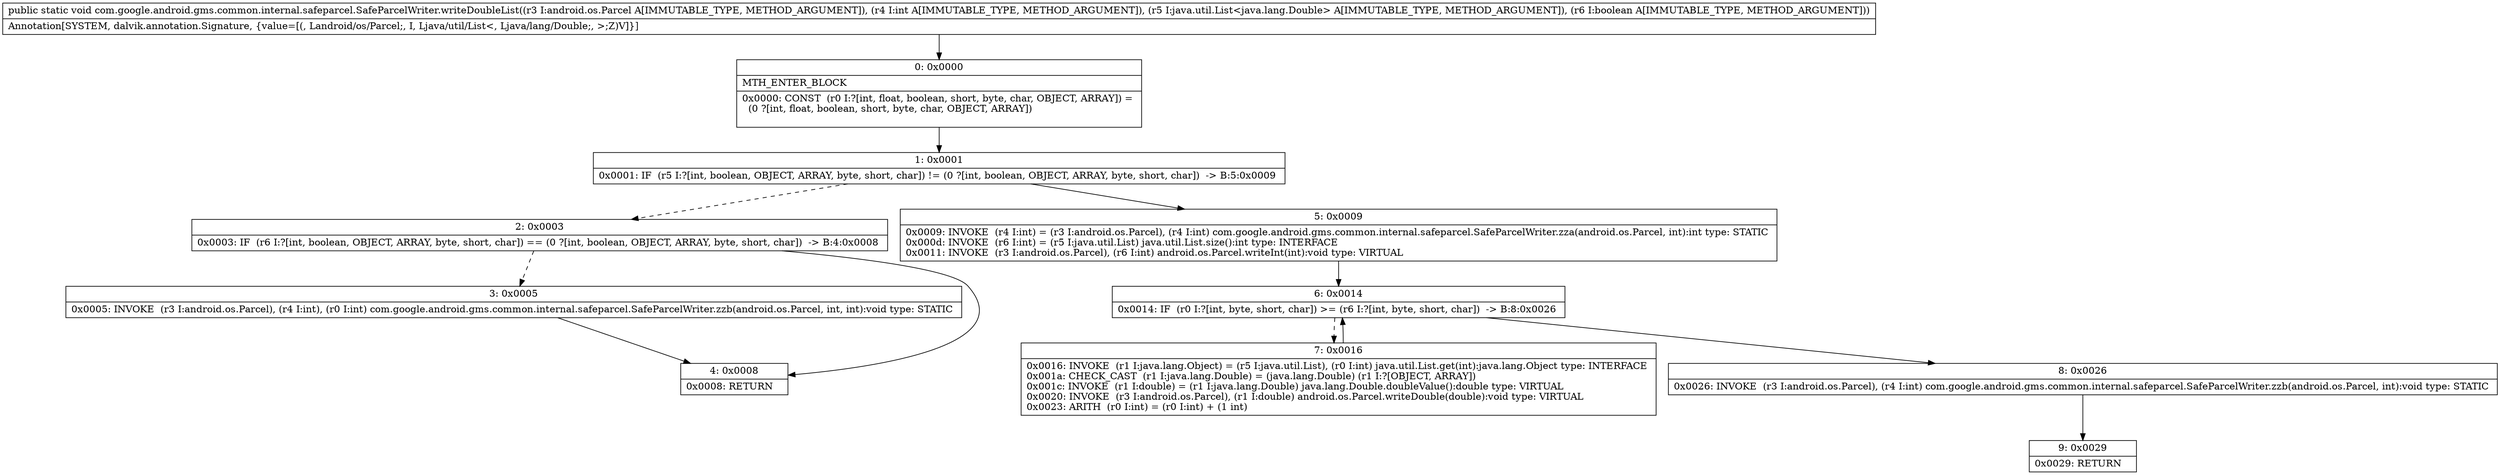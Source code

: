 digraph "CFG forcom.google.android.gms.common.internal.safeparcel.SafeParcelWriter.writeDoubleList(Landroid\/os\/Parcel;ILjava\/util\/List;Z)V" {
Node_0 [shape=record,label="{0\:\ 0x0000|MTH_ENTER_BLOCK\l|0x0000: CONST  (r0 I:?[int, float, boolean, short, byte, char, OBJECT, ARRAY]) = \l  (0 ?[int, float, boolean, short, byte, char, OBJECT, ARRAY])\l \l}"];
Node_1 [shape=record,label="{1\:\ 0x0001|0x0001: IF  (r5 I:?[int, boolean, OBJECT, ARRAY, byte, short, char]) != (0 ?[int, boolean, OBJECT, ARRAY, byte, short, char])  \-\> B:5:0x0009 \l}"];
Node_2 [shape=record,label="{2\:\ 0x0003|0x0003: IF  (r6 I:?[int, boolean, OBJECT, ARRAY, byte, short, char]) == (0 ?[int, boolean, OBJECT, ARRAY, byte, short, char])  \-\> B:4:0x0008 \l}"];
Node_3 [shape=record,label="{3\:\ 0x0005|0x0005: INVOKE  (r3 I:android.os.Parcel), (r4 I:int), (r0 I:int) com.google.android.gms.common.internal.safeparcel.SafeParcelWriter.zzb(android.os.Parcel, int, int):void type: STATIC \l}"];
Node_4 [shape=record,label="{4\:\ 0x0008|0x0008: RETURN   \l}"];
Node_5 [shape=record,label="{5\:\ 0x0009|0x0009: INVOKE  (r4 I:int) = (r3 I:android.os.Parcel), (r4 I:int) com.google.android.gms.common.internal.safeparcel.SafeParcelWriter.zza(android.os.Parcel, int):int type: STATIC \l0x000d: INVOKE  (r6 I:int) = (r5 I:java.util.List) java.util.List.size():int type: INTERFACE \l0x0011: INVOKE  (r3 I:android.os.Parcel), (r6 I:int) android.os.Parcel.writeInt(int):void type: VIRTUAL \l}"];
Node_6 [shape=record,label="{6\:\ 0x0014|0x0014: IF  (r0 I:?[int, byte, short, char]) \>= (r6 I:?[int, byte, short, char])  \-\> B:8:0x0026 \l}"];
Node_7 [shape=record,label="{7\:\ 0x0016|0x0016: INVOKE  (r1 I:java.lang.Object) = (r5 I:java.util.List), (r0 I:int) java.util.List.get(int):java.lang.Object type: INTERFACE \l0x001a: CHECK_CAST  (r1 I:java.lang.Double) = (java.lang.Double) (r1 I:?[OBJECT, ARRAY]) \l0x001c: INVOKE  (r1 I:double) = (r1 I:java.lang.Double) java.lang.Double.doubleValue():double type: VIRTUAL \l0x0020: INVOKE  (r3 I:android.os.Parcel), (r1 I:double) android.os.Parcel.writeDouble(double):void type: VIRTUAL \l0x0023: ARITH  (r0 I:int) = (r0 I:int) + (1 int) \l}"];
Node_8 [shape=record,label="{8\:\ 0x0026|0x0026: INVOKE  (r3 I:android.os.Parcel), (r4 I:int) com.google.android.gms.common.internal.safeparcel.SafeParcelWriter.zzb(android.os.Parcel, int):void type: STATIC \l}"];
Node_9 [shape=record,label="{9\:\ 0x0029|0x0029: RETURN   \l}"];
MethodNode[shape=record,label="{public static void com.google.android.gms.common.internal.safeparcel.SafeParcelWriter.writeDoubleList((r3 I:android.os.Parcel A[IMMUTABLE_TYPE, METHOD_ARGUMENT]), (r4 I:int A[IMMUTABLE_TYPE, METHOD_ARGUMENT]), (r5 I:java.util.List\<java.lang.Double\> A[IMMUTABLE_TYPE, METHOD_ARGUMENT]), (r6 I:boolean A[IMMUTABLE_TYPE, METHOD_ARGUMENT]))  | Annotation[SYSTEM, dalvik.annotation.Signature, \{value=[(, Landroid\/os\/Parcel;, I, Ljava\/util\/List\<, Ljava\/lang\/Double;, \>;Z)V]\}]\l}"];
MethodNode -> Node_0;
Node_0 -> Node_1;
Node_1 -> Node_2[style=dashed];
Node_1 -> Node_5;
Node_2 -> Node_3[style=dashed];
Node_2 -> Node_4;
Node_3 -> Node_4;
Node_5 -> Node_6;
Node_6 -> Node_7[style=dashed];
Node_6 -> Node_8;
Node_7 -> Node_6;
Node_8 -> Node_9;
}

